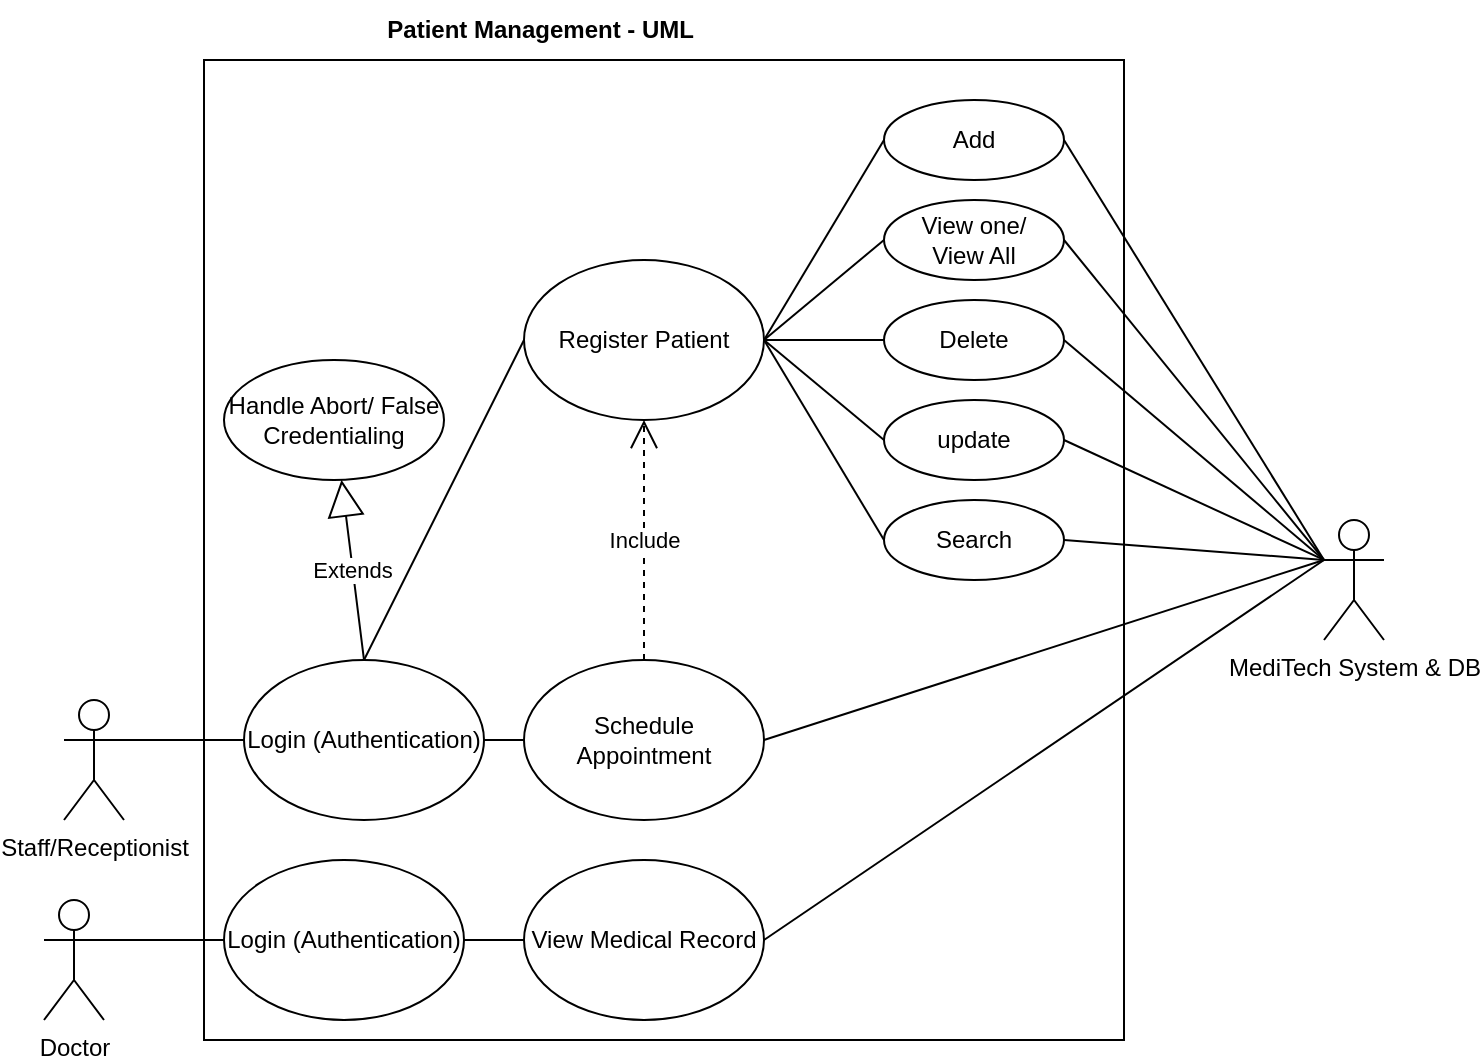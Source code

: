 <mxfile version="24.0.2" type="device">
  <diagram name="Page-1" id="M8QVkQqbjzK59h4gxHu3">
    <mxGraphModel dx="1026" dy="425" grid="1" gridSize="10" guides="1" tooltips="1" connect="1" arrows="1" fold="1" page="1" pageScale="1" pageWidth="827" pageHeight="1169" math="0" shadow="0">
      <root>
        <mxCell id="0" />
        <mxCell id="1" parent="0" />
        <mxCell id="2V9F6MiTKQ15M8Ow97if-27" value="" style="rounded=0;whiteSpace=wrap;html=1;" vertex="1" parent="1">
          <mxGeometry x="110" y="640" width="460" height="490" as="geometry" />
        </mxCell>
        <mxCell id="2V9F6MiTKQ15M8Ow97if-28" value="Staff/Receptionist" style="shape=umlActor;verticalLabelPosition=bottom;verticalAlign=top;html=1;outlineConnect=0;" vertex="1" parent="1">
          <mxGeometry x="40" y="960" width="30" height="60" as="geometry" />
        </mxCell>
        <mxCell id="2V9F6MiTKQ15M8Ow97if-29" value="Register Patient" style="ellipse;whiteSpace=wrap;html=1;" vertex="1" parent="1">
          <mxGeometry x="270" y="740" width="120" height="80" as="geometry" />
        </mxCell>
        <mxCell id="2V9F6MiTKQ15M8Ow97if-30" value="Schedule Appointment" style="ellipse;whiteSpace=wrap;html=1;" vertex="1" parent="1">
          <mxGeometry x="270" y="940" width="120" height="80" as="geometry" />
        </mxCell>
        <mxCell id="2V9F6MiTKQ15M8Ow97if-31" value="View Medical Record" style="ellipse;whiteSpace=wrap;html=1;" vertex="1" parent="1">
          <mxGeometry x="270" y="1040" width="120" height="80" as="geometry" />
        </mxCell>
        <mxCell id="2V9F6MiTKQ15M8Ow97if-32" value="Include" style="endArrow=open;endSize=12;dashed=1;html=1;rounded=0;entryX=0.5;entryY=1;entryDx=0;entryDy=0;exitX=0.5;exitY=0;exitDx=0;exitDy=0;" edge="1" parent="1" source="2V9F6MiTKQ15M8Ow97if-30" target="2V9F6MiTKQ15M8Ow97if-29">
          <mxGeometry width="160" relative="1" as="geometry">
            <mxPoint x="330" y="930" as="sourcePoint" />
            <mxPoint x="490" y="930" as="targetPoint" />
          </mxGeometry>
        </mxCell>
        <mxCell id="2V9F6MiTKQ15M8Ow97if-33" value="&lt;b&gt;Patient Management - UML&amp;nbsp;&lt;/b&gt;" style="text;html=1;align=center;verticalAlign=middle;whiteSpace=wrap;rounded=0;" vertex="1" parent="1">
          <mxGeometry x="185" y="610" width="190" height="30" as="geometry" />
        </mxCell>
        <mxCell id="2V9F6MiTKQ15M8Ow97if-36" value="Login (Authentication)" style="ellipse;whiteSpace=wrap;html=1;" vertex="1" parent="1">
          <mxGeometry x="130" y="940" width="120" height="80" as="geometry" />
        </mxCell>
        <mxCell id="2V9F6MiTKQ15M8Ow97if-37" value="" style="endArrow=none;html=1;rounded=0;exitX=1;exitY=0.333;exitDx=0;exitDy=0;exitPerimeter=0;entryX=0;entryY=0.5;entryDx=0;entryDy=0;" edge="1" parent="1" source="2V9F6MiTKQ15M8Ow97if-28" target="2V9F6MiTKQ15M8Ow97if-36">
          <mxGeometry width="50" height="50" relative="1" as="geometry">
            <mxPoint x="390" y="850" as="sourcePoint" />
            <mxPoint x="440" y="800" as="targetPoint" />
          </mxGeometry>
        </mxCell>
        <mxCell id="2V9F6MiTKQ15M8Ow97if-38" value="" style="endArrow=none;html=1;rounded=0;exitX=0.5;exitY=0;exitDx=0;exitDy=0;entryX=0;entryY=0.5;entryDx=0;entryDy=0;" edge="1" parent="1" source="2V9F6MiTKQ15M8Ow97if-36" target="2V9F6MiTKQ15M8Ow97if-29">
          <mxGeometry width="50" height="50" relative="1" as="geometry">
            <mxPoint x="390" y="850" as="sourcePoint" />
            <mxPoint x="440" y="800" as="targetPoint" />
          </mxGeometry>
        </mxCell>
        <mxCell id="2V9F6MiTKQ15M8Ow97if-39" value="" style="endArrow=none;html=1;rounded=0;exitX=1;exitY=0.5;exitDx=0;exitDy=0;entryX=0;entryY=0.5;entryDx=0;entryDy=0;" edge="1" parent="1" source="2V9F6MiTKQ15M8Ow97if-36" target="2V9F6MiTKQ15M8Ow97if-30">
          <mxGeometry width="50" height="50" relative="1" as="geometry">
            <mxPoint x="390" y="850" as="sourcePoint" />
            <mxPoint x="440" y="800" as="targetPoint" />
          </mxGeometry>
        </mxCell>
        <mxCell id="2V9F6MiTKQ15M8Ow97if-40" value="Doctor" style="shape=umlActor;verticalLabelPosition=bottom;verticalAlign=top;html=1;outlineConnect=0;" vertex="1" parent="1">
          <mxGeometry x="30" y="1060" width="30" height="60" as="geometry" />
        </mxCell>
        <mxCell id="2V9F6MiTKQ15M8Ow97if-43" value="MediTech System &amp;amp; DB" style="shape=umlActor;verticalLabelPosition=bottom;verticalAlign=top;html=1;outlineConnect=0;" vertex="1" parent="1">
          <mxGeometry x="670" y="870" width="30" height="60" as="geometry" />
        </mxCell>
        <mxCell id="2V9F6MiTKQ15M8Ow97if-44" value="" style="endArrow=none;html=1;rounded=0;exitX=1;exitY=0.5;exitDx=0;exitDy=0;entryX=0;entryY=0.333;entryDx=0;entryDy=0;entryPerimeter=0;" edge="1" parent="1" source="2V9F6MiTKQ15M8Ow97if-30" target="2V9F6MiTKQ15M8Ow97if-43">
          <mxGeometry width="50" height="50" relative="1" as="geometry">
            <mxPoint x="390" y="850" as="sourcePoint" />
            <mxPoint x="440" y="800" as="targetPoint" />
          </mxGeometry>
        </mxCell>
        <mxCell id="2V9F6MiTKQ15M8Ow97if-45" value="Login (Authentication)" style="ellipse;whiteSpace=wrap;html=1;" vertex="1" parent="1">
          <mxGeometry x="120" y="1040" width="120" height="80" as="geometry" />
        </mxCell>
        <mxCell id="2V9F6MiTKQ15M8Ow97if-46" value="" style="endArrow=none;html=1;rounded=0;exitX=1;exitY=0.333;exitDx=0;exitDy=0;exitPerimeter=0;entryX=0;entryY=0.5;entryDx=0;entryDy=0;" edge="1" parent="1" source="2V9F6MiTKQ15M8Ow97if-40" target="2V9F6MiTKQ15M8Ow97if-45">
          <mxGeometry width="50" height="50" relative="1" as="geometry">
            <mxPoint x="390" y="950" as="sourcePoint" />
            <mxPoint x="440" y="900" as="targetPoint" />
          </mxGeometry>
        </mxCell>
        <mxCell id="2V9F6MiTKQ15M8Ow97if-47" value="" style="endArrow=none;html=1;rounded=0;exitX=1;exitY=0.5;exitDx=0;exitDy=0;entryX=0;entryY=0.5;entryDx=0;entryDy=0;" edge="1" parent="1" source="2V9F6MiTKQ15M8Ow97if-45" target="2V9F6MiTKQ15M8Ow97if-31">
          <mxGeometry width="50" height="50" relative="1" as="geometry">
            <mxPoint x="390" y="950" as="sourcePoint" />
            <mxPoint x="440" y="900" as="targetPoint" />
          </mxGeometry>
        </mxCell>
        <mxCell id="2V9F6MiTKQ15M8Ow97if-48" value="" style="endArrow=none;html=1;rounded=0;exitX=1;exitY=0.5;exitDx=0;exitDy=0;entryX=0;entryY=0.333;entryDx=0;entryDy=0;entryPerimeter=0;" edge="1" parent="1" source="2V9F6MiTKQ15M8Ow97if-31" target="2V9F6MiTKQ15M8Ow97if-43">
          <mxGeometry width="50" height="50" relative="1" as="geometry">
            <mxPoint x="390" y="850" as="sourcePoint" />
            <mxPoint x="440" y="800" as="targetPoint" />
          </mxGeometry>
        </mxCell>
        <mxCell id="2V9F6MiTKQ15M8Ow97if-49" value="Add" style="ellipse;whiteSpace=wrap;html=1;" vertex="1" parent="1">
          <mxGeometry x="450" y="660" width="90" height="40" as="geometry" />
        </mxCell>
        <mxCell id="2V9F6MiTKQ15M8Ow97if-51" value="View one/&lt;div&gt;View All&lt;/div&gt;" style="ellipse;whiteSpace=wrap;html=1;" vertex="1" parent="1">
          <mxGeometry x="450" y="710" width="90" height="40" as="geometry" />
        </mxCell>
        <mxCell id="2V9F6MiTKQ15M8Ow97if-52" value="Delete" style="ellipse;whiteSpace=wrap;html=1;" vertex="1" parent="1">
          <mxGeometry x="450" y="760" width="90" height="40" as="geometry" />
        </mxCell>
        <mxCell id="2V9F6MiTKQ15M8Ow97if-53" value="update" style="ellipse;whiteSpace=wrap;html=1;" vertex="1" parent="1">
          <mxGeometry x="450" y="810" width="90" height="40" as="geometry" />
        </mxCell>
        <mxCell id="2V9F6MiTKQ15M8Ow97if-54" value="Search" style="ellipse;whiteSpace=wrap;html=1;" vertex="1" parent="1">
          <mxGeometry x="450" y="860" width="90" height="40" as="geometry" />
        </mxCell>
        <mxCell id="2V9F6MiTKQ15M8Ow97if-56" value="" style="endArrow=none;html=1;rounded=0;exitX=1;exitY=0.5;exitDx=0;exitDy=0;entryX=0;entryY=0.5;entryDx=0;entryDy=0;" edge="1" parent="1" source="2V9F6MiTKQ15M8Ow97if-29" target="2V9F6MiTKQ15M8Ow97if-49">
          <mxGeometry width="50" height="50" relative="1" as="geometry">
            <mxPoint x="390" y="890" as="sourcePoint" />
            <mxPoint x="440" y="840" as="targetPoint" />
          </mxGeometry>
        </mxCell>
        <mxCell id="2V9F6MiTKQ15M8Ow97if-57" value="" style="endArrow=none;html=1;rounded=0;exitX=1;exitY=0.5;exitDx=0;exitDy=0;entryX=0;entryY=0.5;entryDx=0;entryDy=0;" edge="1" parent="1" source="2V9F6MiTKQ15M8Ow97if-29" target="2V9F6MiTKQ15M8Ow97if-51">
          <mxGeometry width="50" height="50" relative="1" as="geometry">
            <mxPoint x="390" y="890" as="sourcePoint" />
            <mxPoint x="440" y="840" as="targetPoint" />
          </mxGeometry>
        </mxCell>
        <mxCell id="2V9F6MiTKQ15M8Ow97if-58" value="" style="endArrow=none;html=1;rounded=0;exitX=1;exitY=0.5;exitDx=0;exitDy=0;entryX=0;entryY=0.5;entryDx=0;entryDy=0;" edge="1" parent="1" source="2V9F6MiTKQ15M8Ow97if-29" target="2V9F6MiTKQ15M8Ow97if-52">
          <mxGeometry width="50" height="50" relative="1" as="geometry">
            <mxPoint x="390" y="890" as="sourcePoint" />
            <mxPoint x="440" y="840" as="targetPoint" />
          </mxGeometry>
        </mxCell>
        <mxCell id="2V9F6MiTKQ15M8Ow97if-59" value="" style="endArrow=none;html=1;rounded=0;exitX=1;exitY=0.5;exitDx=0;exitDy=0;entryX=0;entryY=0.5;entryDx=0;entryDy=0;" edge="1" parent="1" source="2V9F6MiTKQ15M8Ow97if-29" target="2V9F6MiTKQ15M8Ow97if-53">
          <mxGeometry width="50" height="50" relative="1" as="geometry">
            <mxPoint x="390" y="890" as="sourcePoint" />
            <mxPoint x="440" y="840" as="targetPoint" />
          </mxGeometry>
        </mxCell>
        <mxCell id="2V9F6MiTKQ15M8Ow97if-60" value="" style="endArrow=none;html=1;rounded=0;exitX=1;exitY=0.5;exitDx=0;exitDy=0;entryX=0;entryY=0.5;entryDx=0;entryDy=0;" edge="1" parent="1" source="2V9F6MiTKQ15M8Ow97if-29" target="2V9F6MiTKQ15M8Ow97if-54">
          <mxGeometry width="50" height="50" relative="1" as="geometry">
            <mxPoint x="390" y="890" as="sourcePoint" />
            <mxPoint x="440" y="840" as="targetPoint" />
          </mxGeometry>
        </mxCell>
        <mxCell id="2V9F6MiTKQ15M8Ow97if-61" value="" style="endArrow=none;html=1;rounded=0;exitX=1;exitY=0.5;exitDx=0;exitDy=0;entryX=0;entryY=0.333;entryDx=0;entryDy=0;entryPerimeter=0;" edge="1" parent="1" source="2V9F6MiTKQ15M8Ow97if-49" target="2V9F6MiTKQ15M8Ow97if-43">
          <mxGeometry width="50" height="50" relative="1" as="geometry">
            <mxPoint x="390" y="890" as="sourcePoint" />
            <mxPoint x="440" y="840" as="targetPoint" />
          </mxGeometry>
        </mxCell>
        <mxCell id="2V9F6MiTKQ15M8Ow97if-62" value="" style="endArrow=none;html=1;rounded=0;exitX=1;exitY=0.5;exitDx=0;exitDy=0;entryX=0;entryY=0.333;entryDx=0;entryDy=0;entryPerimeter=0;" edge="1" parent="1" source="2V9F6MiTKQ15M8Ow97if-51" target="2V9F6MiTKQ15M8Ow97if-43">
          <mxGeometry width="50" height="50" relative="1" as="geometry">
            <mxPoint x="390" y="890" as="sourcePoint" />
            <mxPoint x="440" y="840" as="targetPoint" />
          </mxGeometry>
        </mxCell>
        <mxCell id="2V9F6MiTKQ15M8Ow97if-63" value="" style="endArrow=none;html=1;rounded=0;entryX=1;entryY=0.5;entryDx=0;entryDy=0;exitX=0;exitY=0.333;exitDx=0;exitDy=0;exitPerimeter=0;" edge="1" parent="1" source="2V9F6MiTKQ15M8Ow97if-43" target="2V9F6MiTKQ15M8Ow97if-52">
          <mxGeometry width="50" height="50" relative="1" as="geometry">
            <mxPoint x="390" y="890" as="sourcePoint" />
            <mxPoint x="440" y="840" as="targetPoint" />
          </mxGeometry>
        </mxCell>
        <mxCell id="2V9F6MiTKQ15M8Ow97if-64" value="" style="endArrow=none;html=1;rounded=0;entryX=0;entryY=0.333;entryDx=0;entryDy=0;entryPerimeter=0;exitX=1;exitY=0.5;exitDx=0;exitDy=0;" edge="1" parent="1" source="2V9F6MiTKQ15M8Ow97if-54" target="2V9F6MiTKQ15M8Ow97if-43">
          <mxGeometry width="50" height="50" relative="1" as="geometry">
            <mxPoint x="390" y="890" as="sourcePoint" />
            <mxPoint x="440" y="840" as="targetPoint" />
          </mxGeometry>
        </mxCell>
        <mxCell id="2V9F6MiTKQ15M8Ow97if-65" value="" style="endArrow=none;html=1;rounded=0;entryX=0;entryY=0.333;entryDx=0;entryDy=0;entryPerimeter=0;exitX=1;exitY=0.5;exitDx=0;exitDy=0;" edge="1" parent="1" source="2V9F6MiTKQ15M8Ow97if-53" target="2V9F6MiTKQ15M8Ow97if-43">
          <mxGeometry width="50" height="50" relative="1" as="geometry">
            <mxPoint x="390" y="890" as="sourcePoint" />
            <mxPoint x="440" y="840" as="targetPoint" />
          </mxGeometry>
        </mxCell>
        <mxCell id="2V9F6MiTKQ15M8Ow97if-66" value="Handle Abort/ False Credentialing" style="ellipse;whiteSpace=wrap;html=1;" vertex="1" parent="1">
          <mxGeometry x="120" y="790" width="110" height="60" as="geometry" />
        </mxCell>
        <mxCell id="2V9F6MiTKQ15M8Ow97if-67" value="Extends" style="endArrow=block;endSize=16;endFill=0;html=1;rounded=0;exitX=0.5;exitY=0;exitDx=0;exitDy=0;" edge="1" parent="1" source="2V9F6MiTKQ15M8Ow97if-36" target="2V9F6MiTKQ15M8Ow97if-66">
          <mxGeometry width="160" relative="1" as="geometry">
            <mxPoint x="330" y="870" as="sourcePoint" />
            <mxPoint x="490" y="870" as="targetPoint" />
          </mxGeometry>
        </mxCell>
      </root>
    </mxGraphModel>
  </diagram>
</mxfile>
